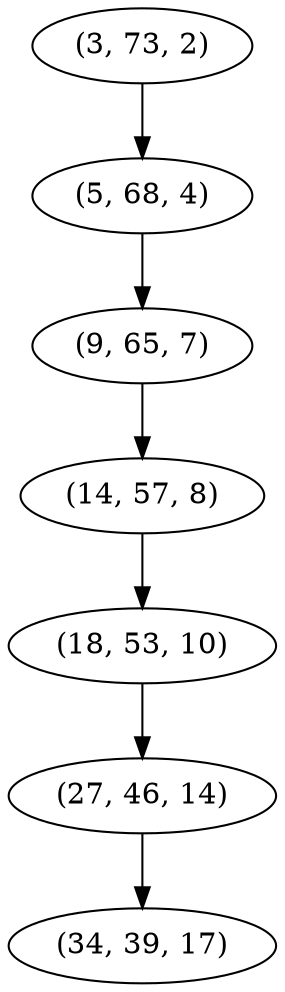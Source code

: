 digraph tree {
    "(3, 73, 2)";
    "(5, 68, 4)";
    "(9, 65, 7)";
    "(14, 57, 8)";
    "(18, 53, 10)";
    "(27, 46, 14)";
    "(34, 39, 17)";
    "(3, 73, 2)" -> "(5, 68, 4)";
    "(5, 68, 4)" -> "(9, 65, 7)";
    "(9, 65, 7)" -> "(14, 57, 8)";
    "(14, 57, 8)" -> "(18, 53, 10)";
    "(18, 53, 10)" -> "(27, 46, 14)";
    "(27, 46, 14)" -> "(34, 39, 17)";
}
